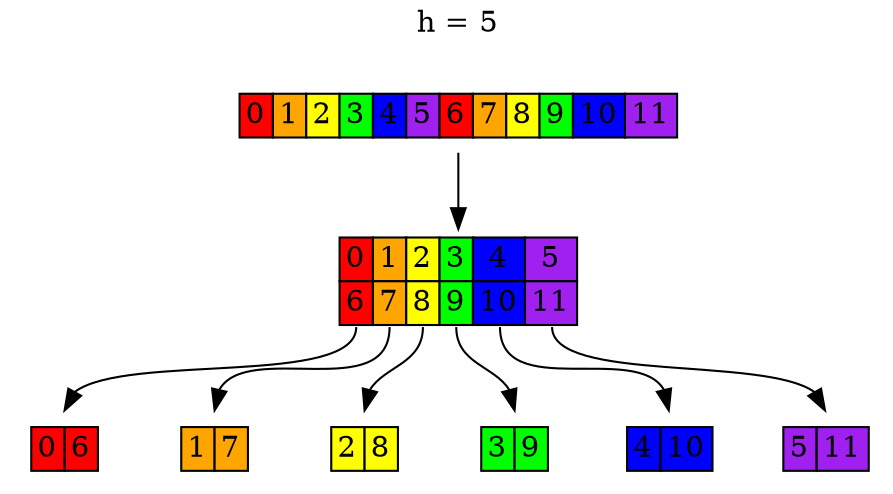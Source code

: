 digraph a {

  node [shape=plaintext nodesep=0.5 ranksep = 0.5]

  s1 -> s2 [weight=10000]

  s1 [
   label=<
     <table border="0" cellborder="1" cellspacing="0">
       <tr>
	<td bgcolor="red">0</td>
	<td bgcolor="orange">1</td>
	<td bgcolor="yellow">2</td>
	<td bgcolor="green">3</td>
	<td bgcolor="blue">4</td>
	<td bgcolor="purple">5</td>
	<td bgcolor="red">6</td>
	<td bgcolor="orange">7</td>
	<td bgcolor="yellow">8</td>
	<td bgcolor="green">9</td>
	<td bgcolor="blue">10</td>
	<td bgcolor="purple">11</td>
       </tr>
     </table>>
  ];

s1:n -> s1:n [color = "white" label = "h = 5"]

  s2 [
   label=<
     <table border="0" cellborder="1" cellspacing="0">
       <tr>
	<td bgcolor="red">0</td>
	<td bgcolor="orange">1</td>
	<td bgcolor="yellow">2</td>
	<td bgcolor="green">3</td>
	<td bgcolor="blue">4</td>
	<td bgcolor="purple">5</td>
       </tr><tr>
	<td bgcolor="red" port="0">6</td>
	<td bgcolor="orange" port="1">7</td>
	<td bgcolor="yellow" port="2">8</td>
	<td bgcolor="green" port="3">9</td>
	<td bgcolor="blue" port="4">10</td>
	<td bgcolor="purple" port="5">11</td>
       </tr>
     </table>>
  ];

s2:0:s -> s20:n
s2:1:s -> s21:n
s2:2:s -> s22:n
s2:3:s -> s23:n
s2:4:s -> s24:n
s2:5:s -> s25:n

  s20 [
   label=<
     <table border="0" cellborder="1" cellspacing="0">
       <tr>
	<td bgcolor="red">0</td>
	<td bgcolor="red" port="0">6</td>
       </tr>
     </table>>
  ];

  s21 [
   label=<
     <table border="0" cellborder="1" cellspacing="0">
       <tr>
	<td bgcolor="orange">1</td>
	<td bgcolor="orange" port="1">7</td>
       </tr>
     </table>>
  ];

  s22 [
   label=<
     <table border="0" cellborder="1" cellspacing="0">
       <tr>
	<td bgcolor="yellow">2</td>
	<td bgcolor="yellow" port="2">8</td>
       </tr>
     </table>>
  ];

  s23 [
   label=<
     <table border="0" cellborder="1" cellspacing="0">
       <tr>
	<td bgcolor="green">3</td>
	<td bgcolor="green" port="3">9</td>
       </tr>
     </table>>
  ];

  s24 [
   label=<
     <table border="0" cellborder="1" cellspacing="0">
       <tr>
	<td bgcolor="blue">4</td>
	<td bgcolor="blue" port="4">10</td>
       </tr>
     </table>>
  ];

  s25 [
   label=<
     <table border="0" cellborder="1" cellspacing="0">
       <tr>
	<td bgcolor="purple">5</td>
	<td bgcolor="purple" port="5">11</td>
       </tr>
     </table>>
  ];

}
